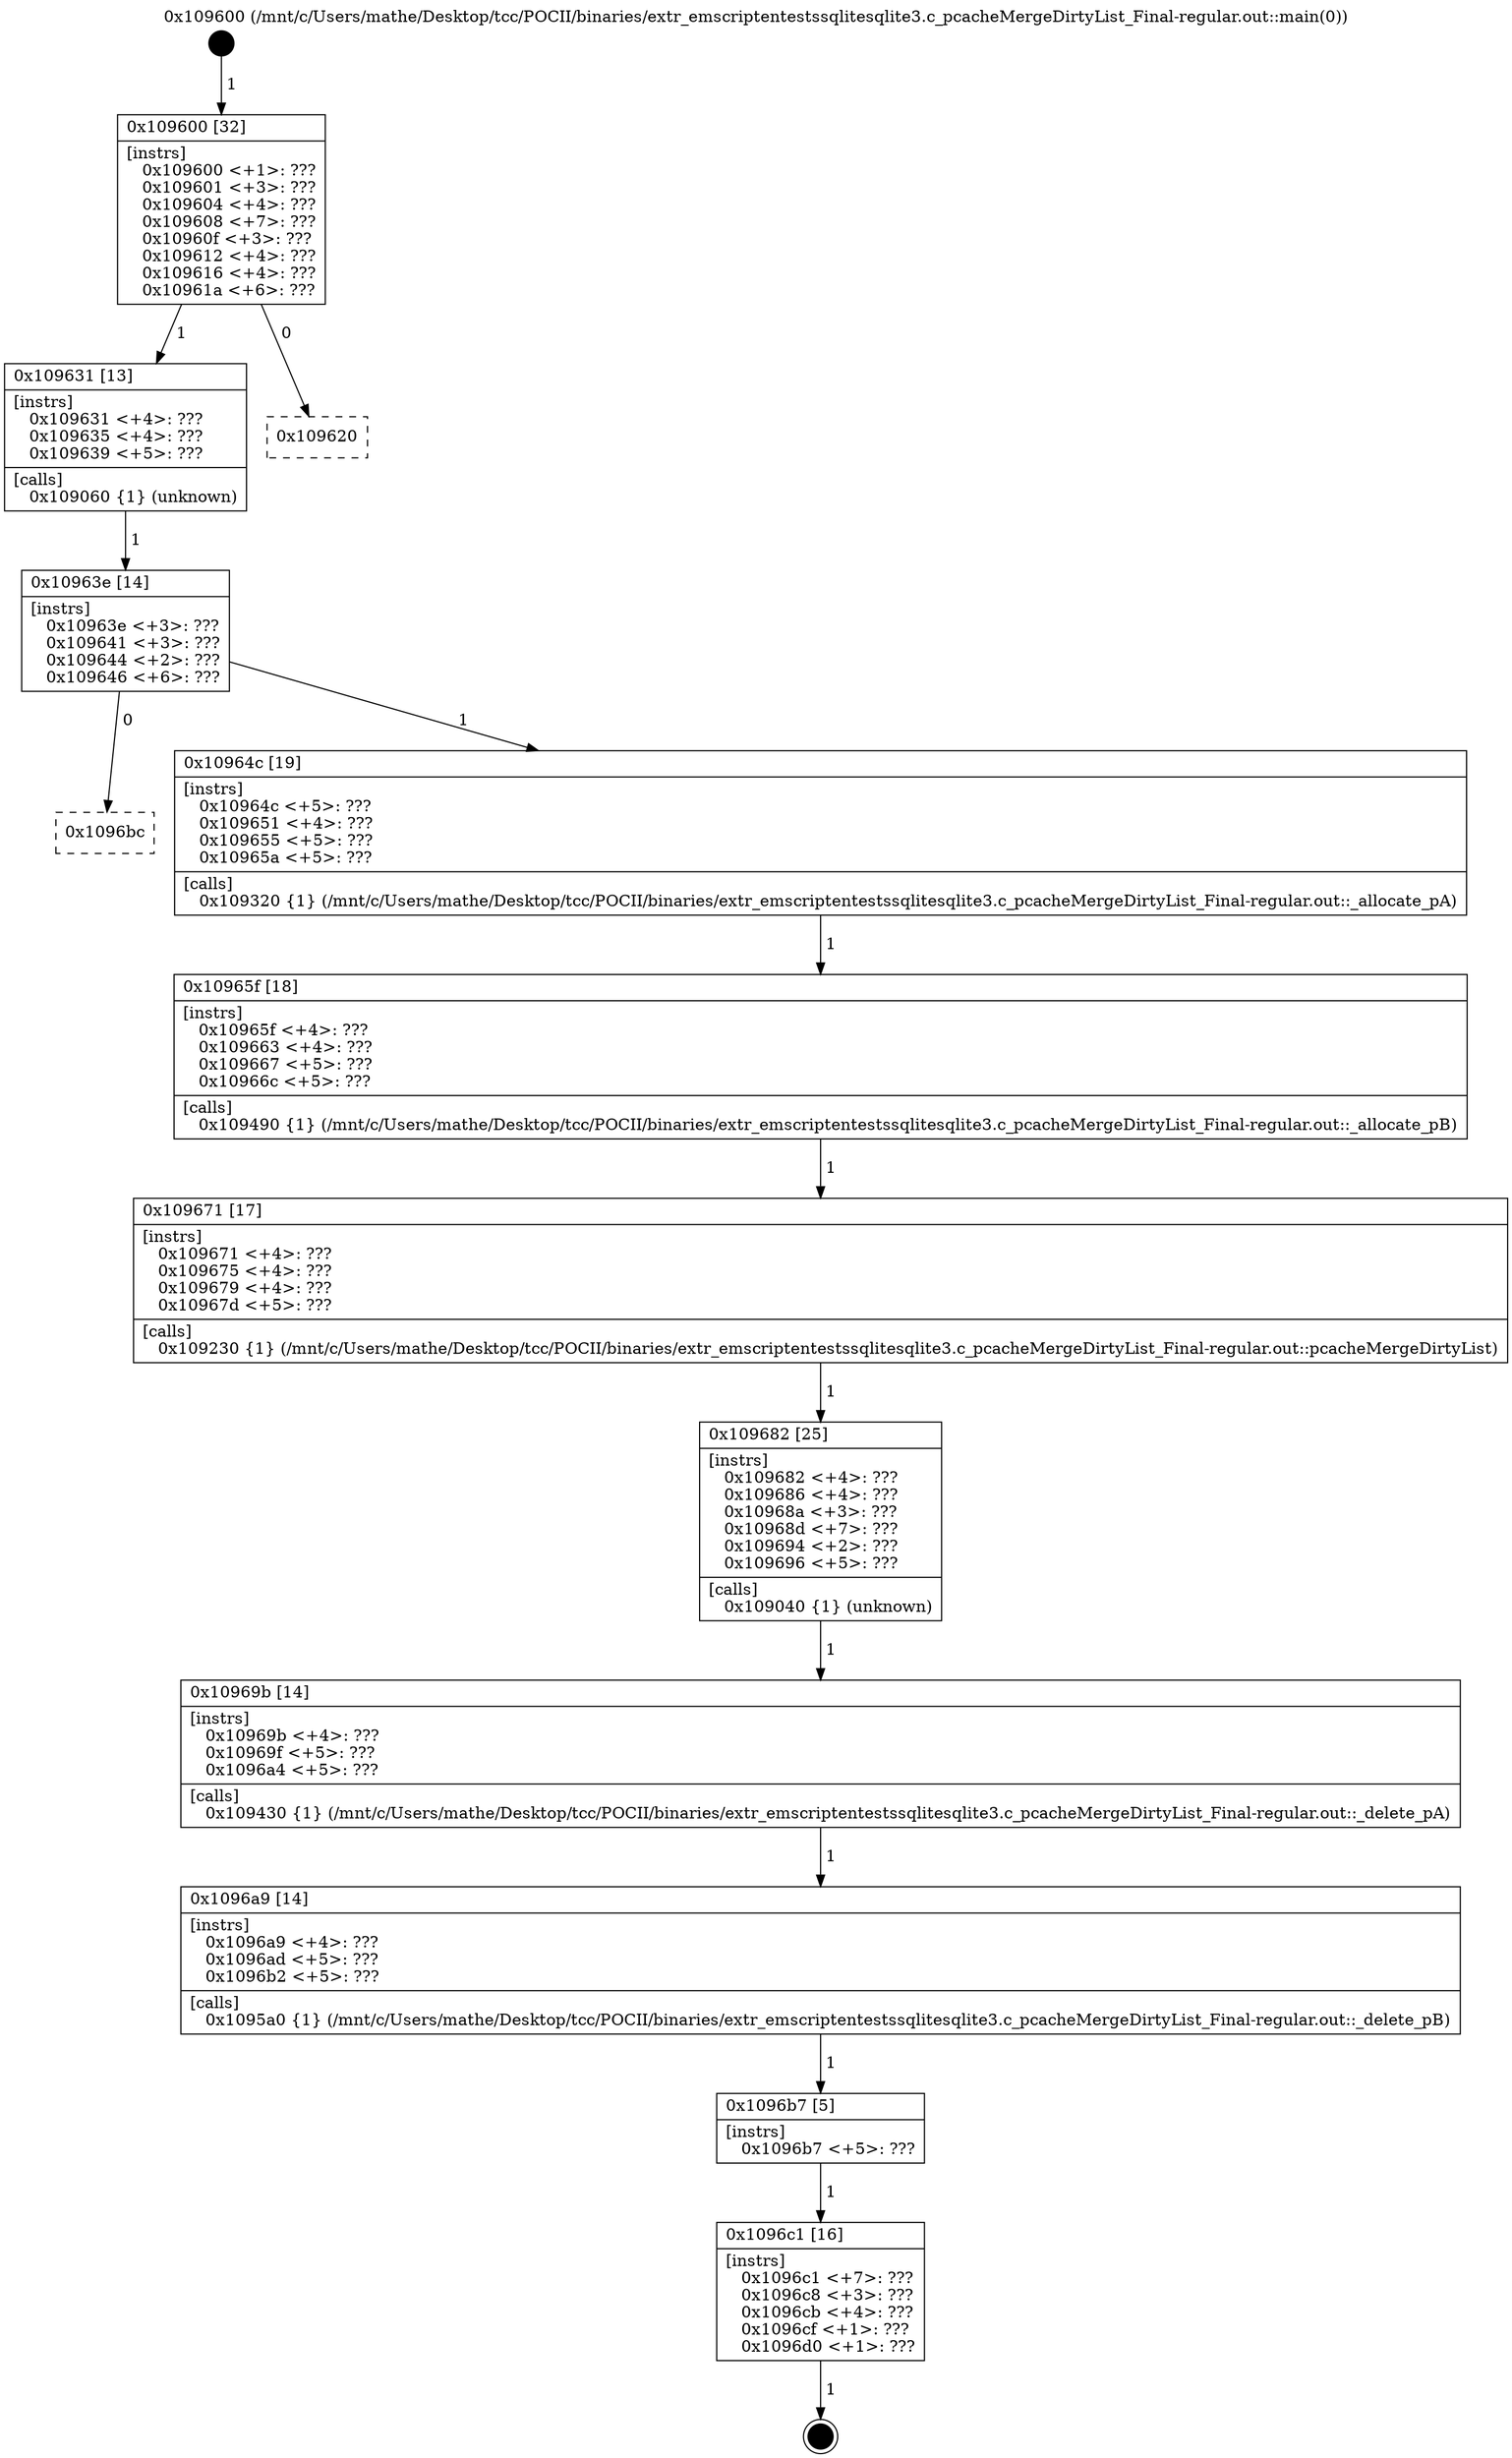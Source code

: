 digraph "0x109600" {
  label = "0x109600 (/mnt/c/Users/mathe/Desktop/tcc/POCII/binaries/extr_emscriptentestssqlitesqlite3.c_pcacheMergeDirtyList_Final-regular.out::main(0))"
  labelloc = "t"
  node[shape=record]

  Entry [label="",width=0.3,height=0.3,shape=circle,fillcolor=black,style=filled]
  "0x109600" [label="{
     0x109600 [32]\l
     | [instrs]\l
     &nbsp;&nbsp;0x109600 \<+1\>: ???\l
     &nbsp;&nbsp;0x109601 \<+3\>: ???\l
     &nbsp;&nbsp;0x109604 \<+4\>: ???\l
     &nbsp;&nbsp;0x109608 \<+7\>: ???\l
     &nbsp;&nbsp;0x10960f \<+3\>: ???\l
     &nbsp;&nbsp;0x109612 \<+4\>: ???\l
     &nbsp;&nbsp;0x109616 \<+4\>: ???\l
     &nbsp;&nbsp;0x10961a \<+6\>: ???\l
  }"]
  "0x109631" [label="{
     0x109631 [13]\l
     | [instrs]\l
     &nbsp;&nbsp;0x109631 \<+4\>: ???\l
     &nbsp;&nbsp;0x109635 \<+4\>: ???\l
     &nbsp;&nbsp;0x109639 \<+5\>: ???\l
     | [calls]\l
     &nbsp;&nbsp;0x109060 \{1\} (unknown)\l
  }"]
  "0x109620" [label="{
     0x109620\l
  }", style=dashed]
  "0x10963e" [label="{
     0x10963e [14]\l
     | [instrs]\l
     &nbsp;&nbsp;0x10963e \<+3\>: ???\l
     &nbsp;&nbsp;0x109641 \<+3\>: ???\l
     &nbsp;&nbsp;0x109644 \<+2\>: ???\l
     &nbsp;&nbsp;0x109646 \<+6\>: ???\l
  }"]
  "0x1096bc" [label="{
     0x1096bc\l
  }", style=dashed]
  "0x10964c" [label="{
     0x10964c [19]\l
     | [instrs]\l
     &nbsp;&nbsp;0x10964c \<+5\>: ???\l
     &nbsp;&nbsp;0x109651 \<+4\>: ???\l
     &nbsp;&nbsp;0x109655 \<+5\>: ???\l
     &nbsp;&nbsp;0x10965a \<+5\>: ???\l
     | [calls]\l
     &nbsp;&nbsp;0x109320 \{1\} (/mnt/c/Users/mathe/Desktop/tcc/POCII/binaries/extr_emscriptentestssqlitesqlite3.c_pcacheMergeDirtyList_Final-regular.out::_allocate_pA)\l
  }"]
  Exit [label="",width=0.3,height=0.3,shape=circle,fillcolor=black,style=filled,peripheries=2]
  "0x10965f" [label="{
     0x10965f [18]\l
     | [instrs]\l
     &nbsp;&nbsp;0x10965f \<+4\>: ???\l
     &nbsp;&nbsp;0x109663 \<+4\>: ???\l
     &nbsp;&nbsp;0x109667 \<+5\>: ???\l
     &nbsp;&nbsp;0x10966c \<+5\>: ???\l
     | [calls]\l
     &nbsp;&nbsp;0x109490 \{1\} (/mnt/c/Users/mathe/Desktop/tcc/POCII/binaries/extr_emscriptentestssqlitesqlite3.c_pcacheMergeDirtyList_Final-regular.out::_allocate_pB)\l
  }"]
  "0x109671" [label="{
     0x109671 [17]\l
     | [instrs]\l
     &nbsp;&nbsp;0x109671 \<+4\>: ???\l
     &nbsp;&nbsp;0x109675 \<+4\>: ???\l
     &nbsp;&nbsp;0x109679 \<+4\>: ???\l
     &nbsp;&nbsp;0x10967d \<+5\>: ???\l
     | [calls]\l
     &nbsp;&nbsp;0x109230 \{1\} (/mnt/c/Users/mathe/Desktop/tcc/POCII/binaries/extr_emscriptentestssqlitesqlite3.c_pcacheMergeDirtyList_Final-regular.out::pcacheMergeDirtyList)\l
  }"]
  "0x109682" [label="{
     0x109682 [25]\l
     | [instrs]\l
     &nbsp;&nbsp;0x109682 \<+4\>: ???\l
     &nbsp;&nbsp;0x109686 \<+4\>: ???\l
     &nbsp;&nbsp;0x10968a \<+3\>: ???\l
     &nbsp;&nbsp;0x10968d \<+7\>: ???\l
     &nbsp;&nbsp;0x109694 \<+2\>: ???\l
     &nbsp;&nbsp;0x109696 \<+5\>: ???\l
     | [calls]\l
     &nbsp;&nbsp;0x109040 \{1\} (unknown)\l
  }"]
  "0x10969b" [label="{
     0x10969b [14]\l
     | [instrs]\l
     &nbsp;&nbsp;0x10969b \<+4\>: ???\l
     &nbsp;&nbsp;0x10969f \<+5\>: ???\l
     &nbsp;&nbsp;0x1096a4 \<+5\>: ???\l
     | [calls]\l
     &nbsp;&nbsp;0x109430 \{1\} (/mnt/c/Users/mathe/Desktop/tcc/POCII/binaries/extr_emscriptentestssqlitesqlite3.c_pcacheMergeDirtyList_Final-regular.out::_delete_pA)\l
  }"]
  "0x1096a9" [label="{
     0x1096a9 [14]\l
     | [instrs]\l
     &nbsp;&nbsp;0x1096a9 \<+4\>: ???\l
     &nbsp;&nbsp;0x1096ad \<+5\>: ???\l
     &nbsp;&nbsp;0x1096b2 \<+5\>: ???\l
     | [calls]\l
     &nbsp;&nbsp;0x1095a0 \{1\} (/mnt/c/Users/mathe/Desktop/tcc/POCII/binaries/extr_emscriptentestssqlitesqlite3.c_pcacheMergeDirtyList_Final-regular.out::_delete_pB)\l
  }"]
  "0x1096b7" [label="{
     0x1096b7 [5]\l
     | [instrs]\l
     &nbsp;&nbsp;0x1096b7 \<+5\>: ???\l
  }"]
  "0x1096c1" [label="{
     0x1096c1 [16]\l
     | [instrs]\l
     &nbsp;&nbsp;0x1096c1 \<+7\>: ???\l
     &nbsp;&nbsp;0x1096c8 \<+3\>: ???\l
     &nbsp;&nbsp;0x1096cb \<+4\>: ???\l
     &nbsp;&nbsp;0x1096cf \<+1\>: ???\l
     &nbsp;&nbsp;0x1096d0 \<+1\>: ???\l
  }"]
  Entry -> "0x109600" [label=" 1"]
  "0x109600" -> "0x109631" [label=" 1"]
  "0x109600" -> "0x109620" [label=" 0"]
  "0x109631" -> "0x10963e" [label=" 1"]
  "0x10963e" -> "0x1096bc" [label=" 0"]
  "0x10963e" -> "0x10964c" [label=" 1"]
  "0x1096c1" -> Exit [label=" 1"]
  "0x10964c" -> "0x10965f" [label=" 1"]
  "0x10965f" -> "0x109671" [label=" 1"]
  "0x109671" -> "0x109682" [label=" 1"]
  "0x109682" -> "0x10969b" [label=" 1"]
  "0x10969b" -> "0x1096a9" [label=" 1"]
  "0x1096a9" -> "0x1096b7" [label=" 1"]
  "0x1096b7" -> "0x1096c1" [label=" 1"]
}
